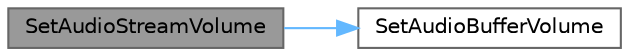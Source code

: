 digraph "SetAudioStreamVolume"
{
 // LATEX_PDF_SIZE
  bgcolor="transparent";
  edge [fontname=Helvetica,fontsize=10,labelfontname=Helvetica,labelfontsize=10];
  node [fontname=Helvetica,fontsize=10,shape=box,height=0.2,width=0.4];
  rankdir="LR";
  Node1 [id="Node000001",label="SetAudioStreamVolume",height=0.2,width=0.4,color="gray40", fillcolor="grey60", style="filled", fontcolor="black",tooltip=" "];
  Node1 -> Node2 [id="edge2_Node000001_Node000002",color="steelblue1",style="solid",tooltip=" "];
  Node2 [id="Node000002",label="SetAudioBufferVolume",height=0.2,width=0.4,color="grey40", fillcolor="white", style="filled",URL="$_classes_2lib_2raudio_8c.html#a79364a7b42e0f16eb8d53718f753d714",tooltip=" "];
}
